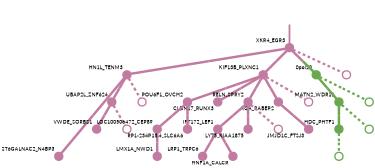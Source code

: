 strict digraph  {
graph[splines=false]; nodesep=0.7; rankdir=TB; ranksep=0.6; forcelabels=true; dpi=600; size=2.5;
0 [color="#c27ba0ff", fillcolor="#c27ba0ff", fixedsize=true, fontname=Lato, fontsize="12pt", height="0.25", label="", penwidth=3, shape=circle, style=filled, xlabel=XKR4_EGR3];
3 [color="#c27ba0ff", fillcolor="#c27ba0ff", fixedsize=true, fontname=Lato, fontsize="12pt", height="0.25", label="", penwidth=3, shape=circle, style=filled, xlabel=HN1L_TENM3];
13 [color="#c27ba0ff", fillcolor="#c27ba0ff", fixedsize=true, fontname=Lato, fontsize="12pt", height="0.25", label="", penwidth=3, shape=circle, style=filled, xlabel=KIF13B_PLXNC1];
20 [color="#6aa84fff", fillcolor="#6aa84fff", fixedsize=true, fontname=Lato, fontsize="12pt", height="0.25", label="", penwidth=3, shape=circle, style=filled, xlabel="0pol20"];
24 [color="#c27ba0ff", fillcolor="#c27ba0ff", fixedsize=true, fontname=Lato, fontsize="12pt", height="0.25", label="", penwidth=3, shape=circle, style=solid, xlabel=""];
1 [color="#c27ba0ff", fillcolor="#c27ba0ff", fixedsize=true, fontname=Lato, fontsize="12pt", height="0.25", label="", penwidth=3, shape=circle, style=filled, xlabel=ST6GALNAC2_N4BP3];
14 [color="#c27ba0ff", fillcolor="#c27ba0ff", fixedsize=true, fontname=Lato, fontsize="12pt", height="0.25", label="", penwidth=3, shape=circle, style=filled, xlabel=UBAP2L_ZNF624];
25 [color="#c27ba0ff", fillcolor="#c27ba0ff", fixedsize=true, fontname=Lato, fontsize="12pt", height="0.25", label="", penwidth=3, shape=circle, style=solid, xlabel=""];
4 [color="#c27ba0ff", fillcolor="#c27ba0ff", fixedsize=true, fontname=Lato, fontsize="12pt", height="0.25", label="", penwidth=3, shape=circle, style=filled, xlabel=IFT172_LEF1];
9 [color="#c27ba0ff", fillcolor="#c27ba0ff", fixedsize=true, fontname=Lato, fontsize="12pt", height="0.25", label="", penwidth=3, shape=circle, style=filled, xlabel=LRP1_TRPC6];
10 [color="#c27ba0ff", fillcolor="#c27ba0ff", fixedsize=true, fontname=Lato, fontsize="12pt", height="0.25", label="", penwidth=3, shape=circle, style=filled, xlabel=HNF1A_CALCR];
6 [color="#c27ba0ff", fillcolor="#c27ba0ff", fixedsize=true, fontname=Lato, fontsize="12pt", height="0.25", label="", penwidth=3, shape=circle, style=filled, xlabel=LOC100506472_CEP89];
16 [color="#c27ba0ff", fillcolor="#c27ba0ff", fixedsize=true, fontname=Lato, fontsize="12pt", height="0.25", label="", penwidth=3, shape=circle, style=filled, xlabel=LMX1A_NWD1];
7 [color="#6aa84fff", fillcolor="#6aa84fff", fixedsize=true, fontname=Lato, fontsize="12pt", height="0.25", label="", penwidth=3, shape=circle, style=filled, xlabel=HDC_PHTF1];
22 [color="#6aa84fff", fillcolor="#6aa84fff", fixedsize=true, fontname=Lato, fontsize="12pt", height="0.25", label="", penwidth=3, shape=circle, style=solid, xlabel=""];
11 [color="#c27ba0ff", fillcolor="#c27ba0ff", fixedsize=true, fontname=Lato, fontsize="12pt", height="0.25", label="", penwidth=3, shape=circle, style=filled, xlabel=POU6F1_OVCH2];
15 [color="#c27ba0ff", fillcolor="#c27ba0ff", fixedsize=true, fontname=Lato, fontsize="12pt", height="0.25", label="", penwidth=3, shape=circle, style=filled, xlabel="RP1-234P15.4_SLC6A6"];
12 [color="#6aa84fff", fillcolor="#6aa84fff", fixedsize=true, fontname=Lato, fontsize="12pt", height="0.25", label="", penwidth=3, shape=circle, style=filled, xlabel=MATN2_WDR11];
23 [color="#6aa84fff", fillcolor="#6aa84fff", fixedsize=true, fontname=Lato, fontsize="12pt", height="0.25", label="", penwidth=3, shape=circle, style=solid, xlabel=""];
2 [color="#c27ba0ff", fillcolor="#c27ba0ff", fixedsize=true, fontname=Lato, fontsize="12pt", height="0.25", label="", penwidth=3, shape=circle, style=filled, xlabel=CLDN17_RUNX3];
17 [color="#c27ba0ff", fillcolor="#c27ba0ff", fixedsize=true, fontname=Lato, fontsize="12pt", height="0.25", label="", penwidth=3, shape=circle, style=filled, xlabel=RELN_SPRY2];
18 [color="#c27ba0ff", fillcolor="#c27ba0ff", fixedsize=true, fontname=Lato, fontsize="12pt", height="0.25", label="", penwidth=3, shape=circle, style=filled, xlabel=AGA_RABEP2];
26 [color="#c27ba0ff", fillcolor="#c27ba0ff", fixedsize=true, fontname=Lato, fontsize="12pt", height="0.25", label="", penwidth=3, shape=circle, style=solid, xlabel=""];
8 [color="#c27ba0ff", fillcolor="#c27ba0ff", fixedsize=true, fontname=Lato, fontsize="12pt", height="0.25", label="", penwidth=3, shape=circle, style=filled, xlabel=VWDE_SORBS1];
27 [color="#c27ba0ff", fillcolor="#c27ba0ff", fixedsize=true, fontname=Lato, fontsize="12pt", height="0.25", label="", penwidth=3, shape=circle, style=solid, xlabel=""];
5 [color="#c27ba0ff", fillcolor="#c27ba0ff", fixedsize=true, fontname=Lato, fontsize="12pt", height="0.25", label="", penwidth=3, shape=circle, style=filled, xlabel=LY75_KIAA1875];
28 [color="#c27ba0ff", fillcolor="#c27ba0ff", fixedsize=true, fontname=Lato, fontsize="12pt", height="0.25", label="", penwidth=3, shape=circle, style=solid, xlabel=""];
19 [color="#c27ba0ff", fillcolor="#c27ba0ff", fixedsize=true, fontname=Lato, fontsize="12pt", height="0.25", label="", penwidth=3, shape=circle, style=filled, xlabel=JMJD1C_FTSJ3];
21 [color="#6aa84fff", fillcolor="#6aa84fff", fixedsize=true, fontname=Lato, fontsize="12pt", height="0.25", label="", penwidth=3, shape=circle, style=solid, xlabel=""];
normal [label="", penwidth=3, style=invis, xlabel=XKR4_EGR3];
0 -> 3  [arrowsize=0, color="#c27ba0ff;0.5:#c27ba0ff", minlen="1.7586207389831543", penwidth="5.5", style=solid];
0 -> 13  [arrowsize=0, color="#c27ba0ff;0.5:#c27ba0ff", minlen="1.4137930870056152", penwidth="5.5", style=solid];
0 -> 20  [arrowsize=0, color="#c27ba0ff;0.5:#6aa84fff", minlen="1.1724138259887695", penwidth="5.5", style=solid];
0 -> 24  [arrowsize=0, color="#c27ba0ff;0.5:#c27ba0ff", minlen="1.1724138259887695", penwidth=5, style=dashed];
3 -> 1  [arrowsize=0, color="#c27ba0ff;0.5:#c27ba0ff", minlen="3.0", penwidth="5.5", style=solid];
3 -> 14  [arrowsize=0, color="#c27ba0ff;0.5:#c27ba0ff", minlen="1.344827651977539", penwidth="5.5", style=solid];
3 -> 25  [arrowsize=0, color="#c27ba0ff;0.5:#c27ba0ff", minlen="1.1724138259887695", penwidth=5, style=dashed];
13 -> 2  [arrowsize=0, color="#c27ba0ff;0.5:#c27ba0ff", minlen="1.8275861740112305", penwidth="5.5", style=solid];
13 -> 11  [arrowsize=0, color="#c27ba0ff;0.5:#c27ba0ff", minlen="1.4137930870056152", penwidth="5.5", style=solid];
13 -> 17  [arrowsize=0, color="#c27ba0ff;0.5:#c27ba0ff", minlen="1.344827651977539", penwidth="5.5", style=solid];
13 -> 18  [arrowsize=0, color="#c27ba0ff;0.5:#c27ba0ff", minlen="1.344827651977539", penwidth="5.5", style=solid];
13 -> 26  [arrowsize=0, color="#c27ba0ff;0.5:#c27ba0ff", minlen="1.1724138259887695", penwidth=5, style=dashed];
20 -> 12  [arrowsize=0, color="#6aa84fff;0.5:#6aa84fff", minlen="1.4137930870056152", penwidth="5.5", style=solid];
20 -> 21  [arrowsize=0, color="#6aa84fff;0.5:#6aa84fff", minlen="1.1724138259887695", penwidth=5, style=dashed];
14 -> 8  [arrowsize=0, color="#c27ba0ff;0.5:#c27ba0ff", minlen="1.5517241954803467", penwidth="5.5", style=solid];
14 -> 27  [arrowsize=0, color="#c27ba0ff;0.5:#c27ba0ff", minlen="1.1724138259887695", penwidth=5, style=dashed];
4 -> 9  [arrowsize=0, color="#c27ba0ff;0.5:#c27ba0ff", minlen="1.5517241954803467", penwidth="5.5", style=solid];
4 -> 10  [arrowsize=0, color="#c27ba0ff;0.5:#c27ba0ff", minlen="1.482758641242981", penwidth="5.5", style=solid];
6 -> 16  [arrowsize=0, color="#c27ba0ff;0.5:#c27ba0ff", minlen="1.344827651977539", penwidth="5.5", style=solid];
7 -> 22  [arrowsize=0, color="#6aa84fff;0.5:#6aa84fff", minlen="1.1724138259887695", penwidth=5, style=dashed];
11 -> 6  [arrowsize=0, color="#c27ba0ff;0.5:#c27ba0ff", minlen="1.5517241954803467", penwidth="5.5", style=solid];
11 -> 15  [arrowsize=0, color="#c27ba0ff;0.5:#c27ba0ff", minlen="1.344827651977539", penwidth="5.5", style=solid];
12 -> 7  [arrowsize=0, color="#6aa84fff;0.5:#6aa84fff", minlen="1.5517241954803467", penwidth="5.5", style=solid];
12 -> 23  [arrowsize=0, color="#6aa84fff;0.5:#6aa84fff", minlen="1.1724138259887695", penwidth=5, style=dashed];
17 -> 4  [arrowsize=0, color="#c27ba0ff;0.5:#c27ba0ff", minlen="1.6206896305084229", penwidth="5.5", style=solid];
17 -> 5  [arrowsize=0, color="#c27ba0ff;0.5:#c27ba0ff", minlen="1.5517241954803467", penwidth="5.5", style=solid];
17 -> 28  [arrowsize=0, color="#c27ba0ff;0.5:#c27ba0ff", minlen="1.1724138259887695", penwidth=5, style=dashed];
18 -> 19  [arrowsize=0, color="#c27ba0ff;0.5:#c27ba0ff", minlen="1.344827651977539", penwidth="5.5", style=solid];
normal -> 0  [arrowsize=0, color="#c27ba0ff", label="", penwidth=4, style=solid];
}
